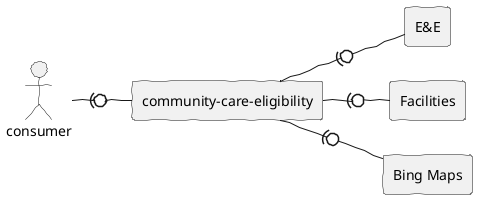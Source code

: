 @startuml

skinparam handwritten true
skinparam monochrome true
left to right direction

actor consumer
rectangle "community-care-eligibility" as cce
rectangle "E&E" as ee
rectangle "Facilities" as fac
rectangle "Bing Maps" as bing

consumer -(0- cce
cce -(0- ee
cce -(0- fac
cce -(0- bing

@enduml
